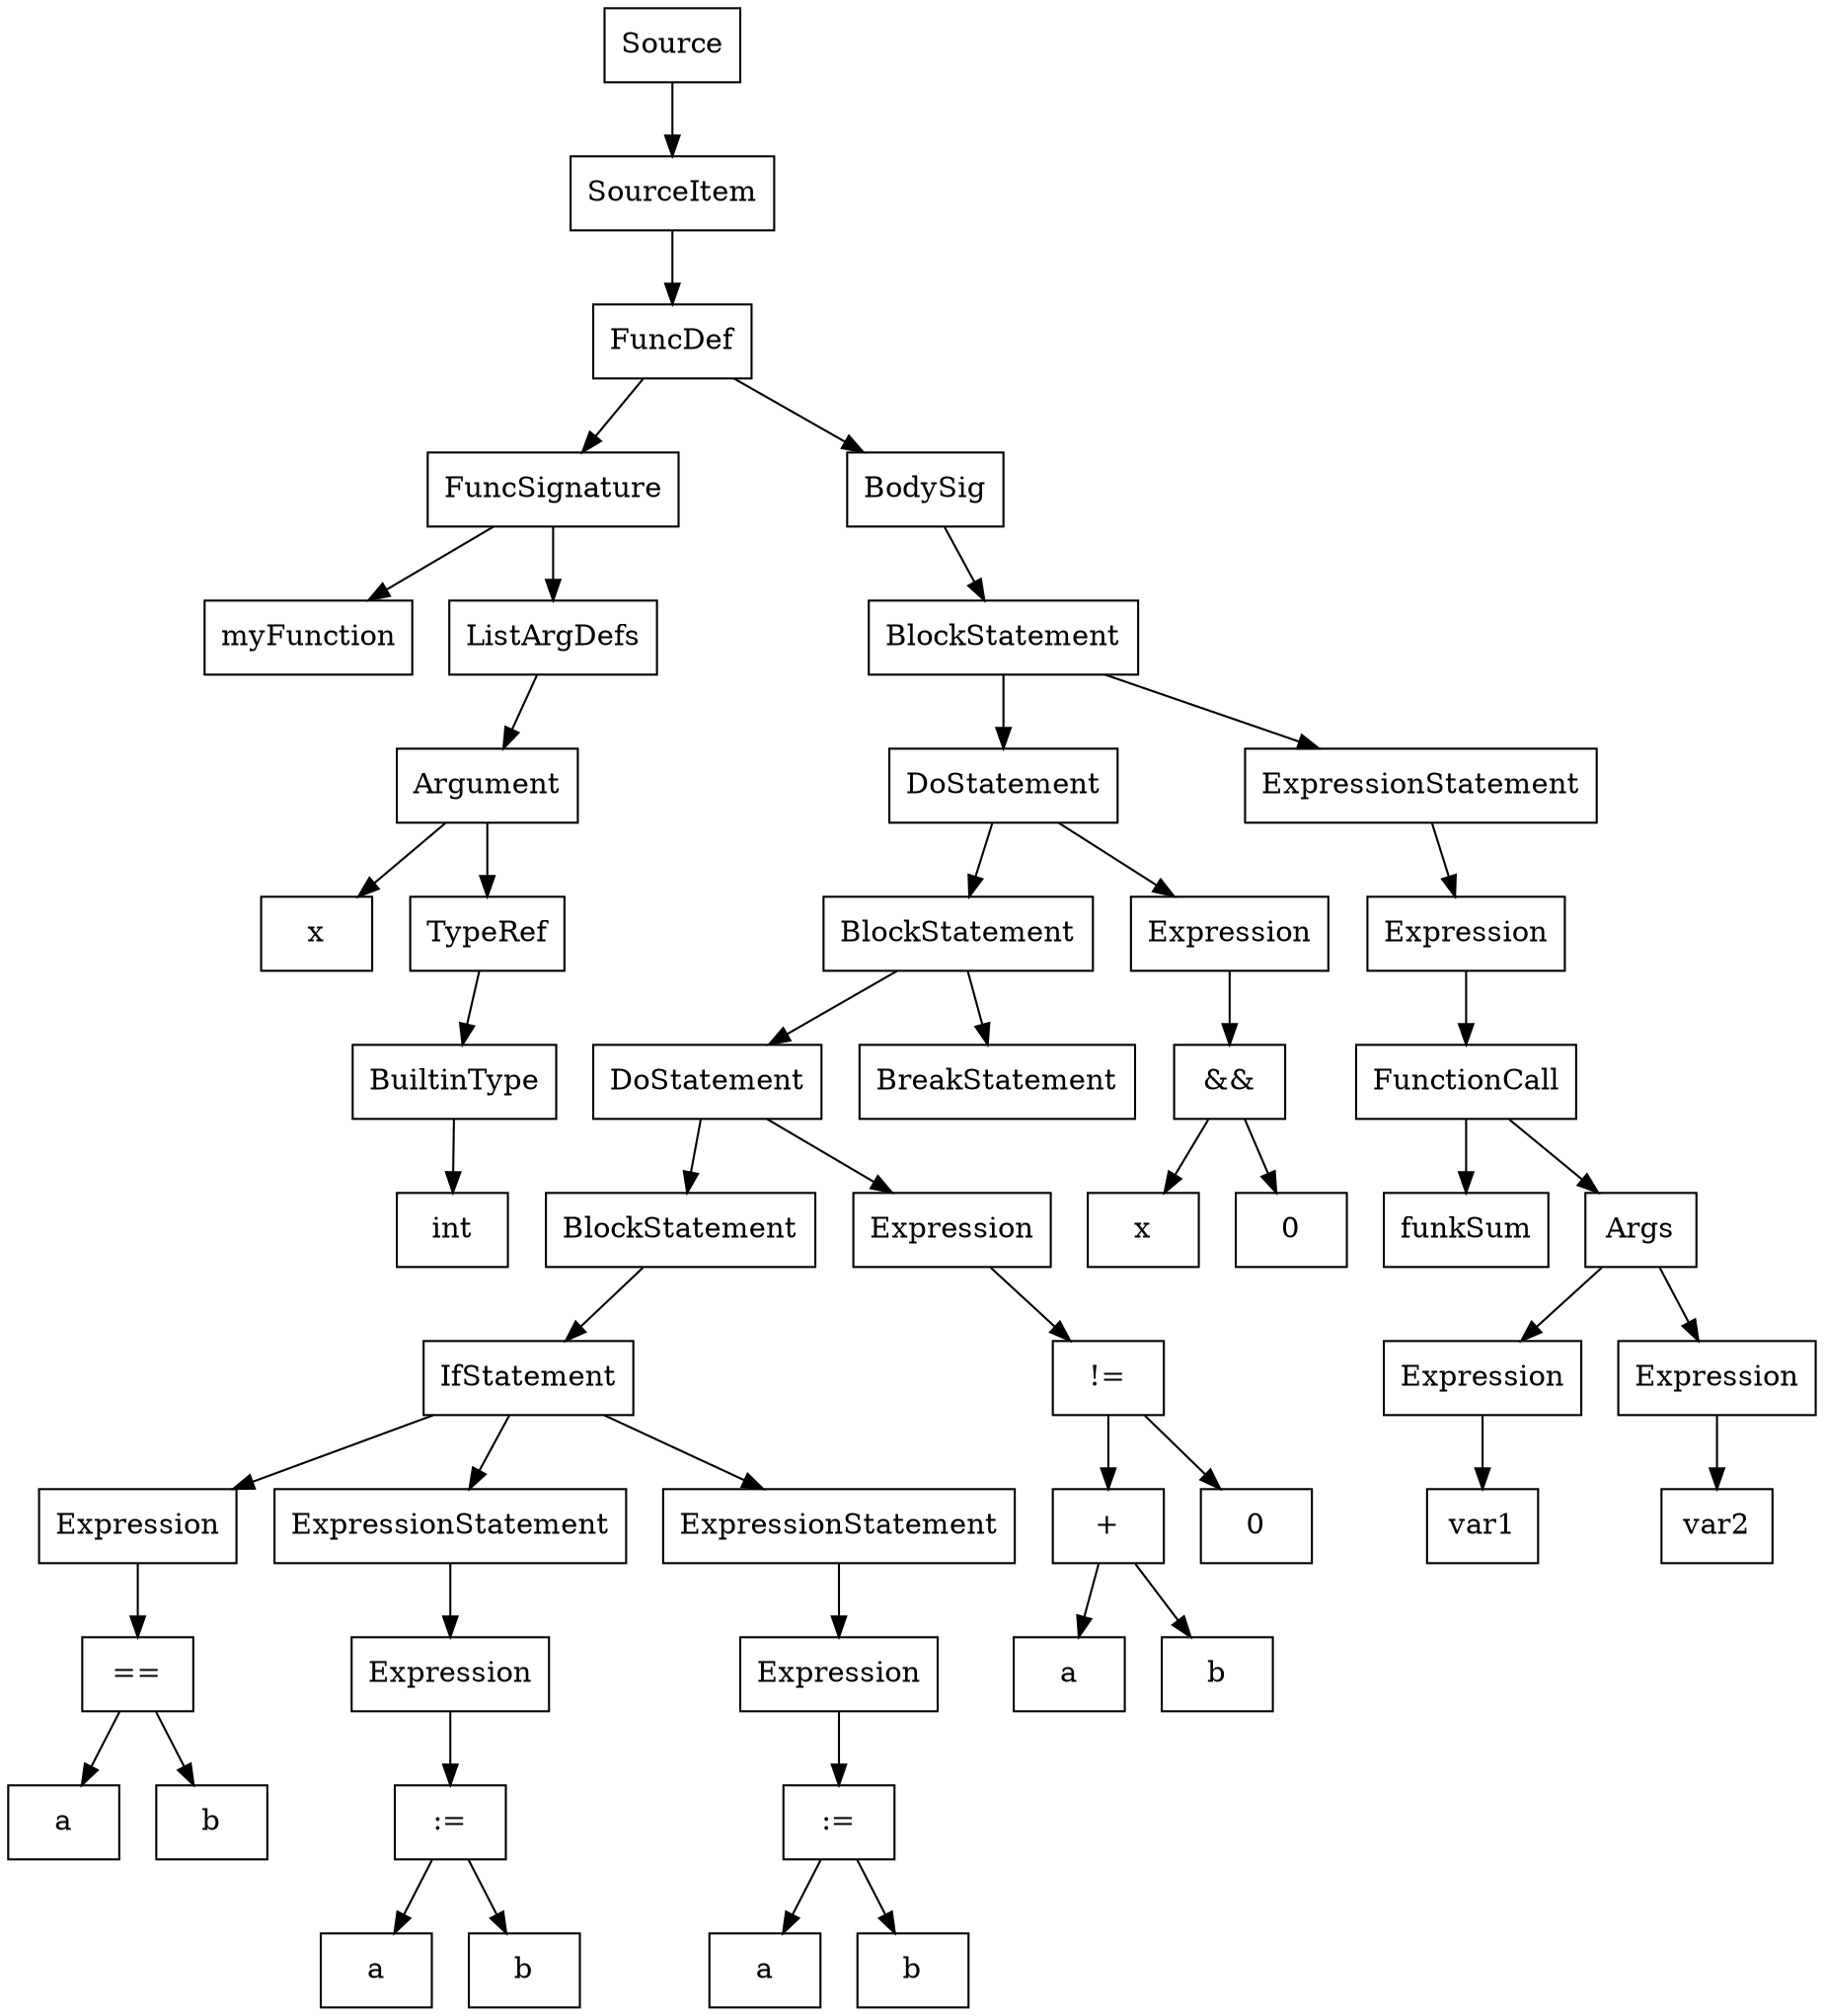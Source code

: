 digraph ParseTree {
  node [shape=box];
  node0 [label="Source"];
  node1 [label="SourceItem"];
  node2 [label="FuncDef"];
  node3 [label="FuncSignature"];
  node4 [label="myFunction"];
  node3 -> node4;
  node5 [label="ListArgDefs"];
  node6 [label="Argument"];
  node7 [label="x"];
  node6 -> node7;
  node8 [label="TypeRef"];
  node9 [label="BuiltinType"];
  node10 [label="int"];
  node9 -> node10;
  node8 -> node9;
  node6 -> node8;
  node5 -> node6;
  node3 -> node5;
  node2 -> node3;
  node11 [label="BodySig"];
  node12 [label="BlockStatement"];
  node13 [label="DoStatement"];
  node14 [label="BlockStatement"];
  node15 [label="DoStatement"];
  node16 [label="BlockStatement"];
  node17 [label="IfStatement"];
  node18 [label="Expression"];
  node19 [label="=="];
  node20 [label="a"];
  node19 -> node20;
  node21 [label="b"];
  node19 -> node21;
  node18 -> node19;
  node17 -> node18;
  node22 [label="ExpressionStatement"];
  node23 [label="Expression"];
  node24 [label=":="];
  node25 [label="a"];
  node24 -> node25;
  node26 [label="b"];
  node24 -> node26;
  node23 -> node24;
  node22 -> node23;
  node17 -> node22;
  node27 [label="ExpressionStatement"];
  node28 [label="Expression"];
  node29 [label=":="];
  node30 [label="a"];
  node29 -> node30;
  node31 [label="b"];
  node29 -> node31;
  node28 -> node29;
  node27 -> node28;
  node17 -> node27;
  node16 -> node17;
  node15 -> node16;
  node32 [label="Expression"];
  node33 [label="!="];
  node34 [label="+"];
  node35 [label="a"];
  node34 -> node35;
  node36 [label="b"];
  node34 -> node36;
  node33 -> node34;
  node37 [label="0"];
  node33 -> node37;
  node32 -> node33;
  node15 -> node32;
  node14 -> node15;
  node38 [label="BreakStatement"];
  node14 -> node38;
  node13 -> node14;
  node39 [label="Expression"];
  node40 [label="&&"];
  node41 [label="x"];
  node40 -> node41;
  node42 [label="0"];
  node40 -> node42;
  node39 -> node40;
  node13 -> node39;
  node12 -> node13;
  node43 [label="ExpressionStatement"];
  node44 [label="Expression"];
  node45 [label="FunctionCall"];
  node46 [label="funkSum"];
  node45 -> node46;
  node47 [label="Args"];
  node48 [label="Expression"];
  node49 [label="var1"];
  node48 -> node49;
  node47 -> node48;
  node50 [label="Expression"];
  node51 [label="var2"];
  node50 -> node51;
  node47 -> node50;
  node45 -> node47;
  node44 -> node45;
  node43 -> node44;
  node12 -> node43;
  node11 -> node12;
  node2 -> node11;
  node1 -> node2;
  node0 -> node1;
}
